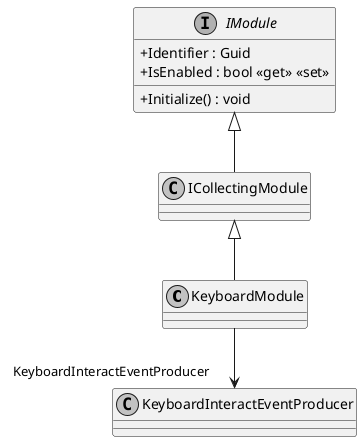 @startuml
skinparam monochrome true
skinparam ClassAttributeIconSize 0

class KeyboardModule {
}
interface IModule {
    + Identifier : Guid
    + IsEnabled : bool <<get>> <<set>>
    + Initialize() : void
}
IModule <|-- ICollectingModule
ICollectingModule <|-- KeyboardModule
KeyboardModule --> "  KeyboardInteractEventProducer" KeyboardInteractEventProducer
@enduml
